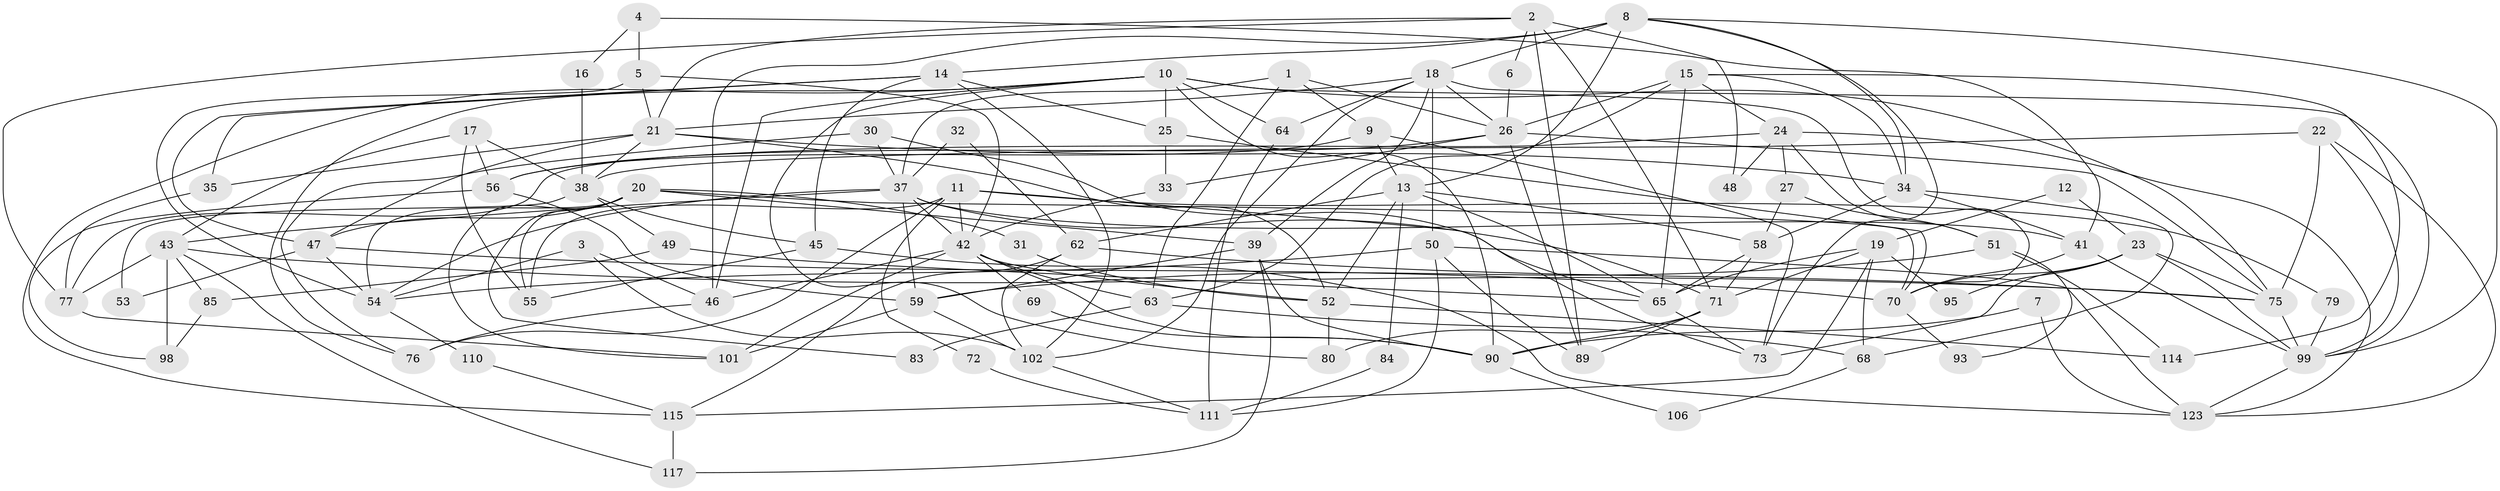// original degree distribution, {3: 0.22580645161290322, 5: 0.24193548387096775, 4: 0.23387096774193547, 2: 0.1693548387096774, 6: 0.06451612903225806, 7: 0.06451612903225806}
// Generated by graph-tools (version 1.1) at 2025/11/02/27/25 16:11:19]
// undirected, 86 vertices, 201 edges
graph export_dot {
graph [start="1"]
  node [color=gray90,style=filled];
  1 [super="+103"];
  2 [super="+57"];
  3;
  4;
  5;
  6;
  7;
  8 [super="+61"];
  9 [super="+107"];
  10 [super="+121"];
  11 [super="+78"];
  12;
  13;
  14 [super="+88"];
  15 [super="+81"];
  16;
  17;
  18 [super="+29"];
  19 [super="+66"];
  20 [super="+28"];
  21 [super="+94"];
  22 [super="+44"];
  23 [super="+91"];
  24 [super="+40"];
  25 [super="+109"];
  26 [super="+67"];
  27;
  30;
  31;
  32;
  33;
  34 [super="+36"];
  35;
  37 [super="+122"];
  38 [super="+97"];
  39;
  41;
  42 [super="+116"];
  43 [super="+108"];
  45;
  46;
  47 [super="+82"];
  48;
  49;
  50 [super="+100"];
  51;
  52 [super="+60"];
  53;
  54 [super="+119"];
  55;
  56 [super="+87"];
  58 [super="+96"];
  59 [super="+105"];
  62;
  63 [super="+86"];
  64;
  65 [super="+120"];
  68;
  69;
  70 [super="+104"];
  71 [super="+74"];
  72;
  73 [super="+118"];
  75 [super="+124"];
  76;
  77;
  79;
  80;
  83;
  84;
  85;
  89;
  90 [super="+92"];
  93;
  95;
  98;
  99 [super="+112"];
  101;
  102;
  106;
  110;
  111 [super="+113"];
  114;
  115;
  117;
  123;
  1 -- 63;
  1 -- 26;
  1 -- 37;
  1 -- 9;
  2 -- 21;
  2 -- 6;
  2 -- 48;
  2 -- 89;
  2 -- 77;
  2 -- 71;
  3 -- 102;
  3 -- 46;
  3 -- 54;
  4 -- 41;
  4 -- 5;
  4 -- 16;
  5 -- 42;
  5 -- 54;
  5 -- 21;
  6 -- 26;
  7 -- 123;
  7 -- 90;
  8 -- 46;
  8 -- 34;
  8 -- 73;
  8 -- 18;
  8 -- 99;
  8 -- 13;
  8 -- 14;
  9 -- 56 [weight=2];
  9 -- 73;
  9 -- 13;
  10 -- 75;
  10 -- 76;
  10 -- 64;
  10 -- 90;
  10 -- 80;
  10 -- 115;
  10 -- 46;
  10 -- 70;
  10 -- 25;
  11 -- 76;
  11 -- 55;
  11 -- 72;
  11 -- 65;
  11 -- 42;
  11 -- 79;
  12 -- 23;
  12 -- 19;
  13 -- 58;
  13 -- 62;
  13 -- 65;
  13 -- 84;
  13 -- 52;
  14 -- 25;
  14 -- 35;
  14 -- 102;
  14 -- 45;
  14 -- 47;
  15 -- 34;
  15 -- 26;
  15 -- 65 [weight=2];
  15 -- 114;
  15 -- 24;
  15 -- 63;
  16 -- 38;
  17 -- 43;
  17 -- 55;
  17 -- 56;
  17 -- 38;
  18 -- 39;
  18 -- 102;
  18 -- 50;
  18 -- 64;
  18 -- 99;
  18 -- 21;
  18 -- 26;
  19 -- 115;
  19 -- 65;
  19 -- 68;
  19 -- 95;
  19 -- 71;
  20 -- 101;
  20 -- 31;
  20 -- 47;
  20 -- 55;
  20 -- 70;
  20 -- 83;
  20 -- 54;
  20 -- 39;
  21 -- 38;
  21 -- 35;
  21 -- 52;
  21 -- 34;
  21 -- 47;
  22 -- 123;
  22 -- 99;
  22 -- 38;
  22 -- 75;
  23 -- 70;
  23 -- 99;
  23 -- 95;
  23 -- 73;
  23 -- 75;
  24 -- 77;
  24 -- 51;
  24 -- 123;
  24 -- 48;
  24 -- 27;
  25 -- 70;
  25 -- 33;
  26 -- 33;
  26 -- 75 [weight=2];
  26 -- 89;
  26 -- 56;
  27 -- 51;
  27 -- 58;
  30 -- 76;
  30 -- 73;
  30 -- 37;
  31 -- 52;
  32 -- 62;
  32 -- 37;
  33 -- 42;
  34 -- 41;
  34 -- 68;
  34 -- 58;
  35 -- 77;
  37 -- 43;
  37 -- 59;
  37 -- 54;
  37 -- 71;
  37 -- 41;
  37 -- 42;
  38 -- 49;
  38 -- 53;
  38 -- 45;
  39 -- 117;
  39 -- 59;
  39 -- 90;
  41 -- 99;
  41 -- 70;
  42 -- 46;
  42 -- 69;
  42 -- 52;
  42 -- 101;
  42 -- 90;
  42 -- 63;
  43 -- 77;
  43 -- 85;
  43 -- 117;
  43 -- 75;
  43 -- 98;
  45 -- 123;
  45 -- 55;
  46 -- 76;
  47 -- 53;
  47 -- 54;
  47 -- 70;
  49 -- 85;
  49 -- 65;
  50 -- 54;
  50 -- 89;
  50 -- 123;
  50 -- 111;
  51 -- 93;
  51 -- 114;
  51 -- 59;
  52 -- 80;
  52 -- 114;
  54 -- 110;
  56 -- 59 [weight=2];
  56 -- 98;
  58 -- 65;
  58 -- 71;
  59 -- 102 [weight=2];
  59 -- 101;
  62 -- 75;
  62 -- 102;
  62 -- 115;
  63 -- 83;
  63 -- 68;
  64 -- 111;
  65 -- 73;
  68 -- 106;
  69 -- 90;
  70 -- 93;
  71 -- 80;
  71 -- 90;
  71 -- 89;
  72 -- 111;
  75 -- 99;
  77 -- 101;
  79 -- 99;
  84 -- 111;
  85 -- 98;
  90 -- 106;
  99 -- 123;
  102 -- 111;
  110 -- 115;
  115 -- 117;
}
